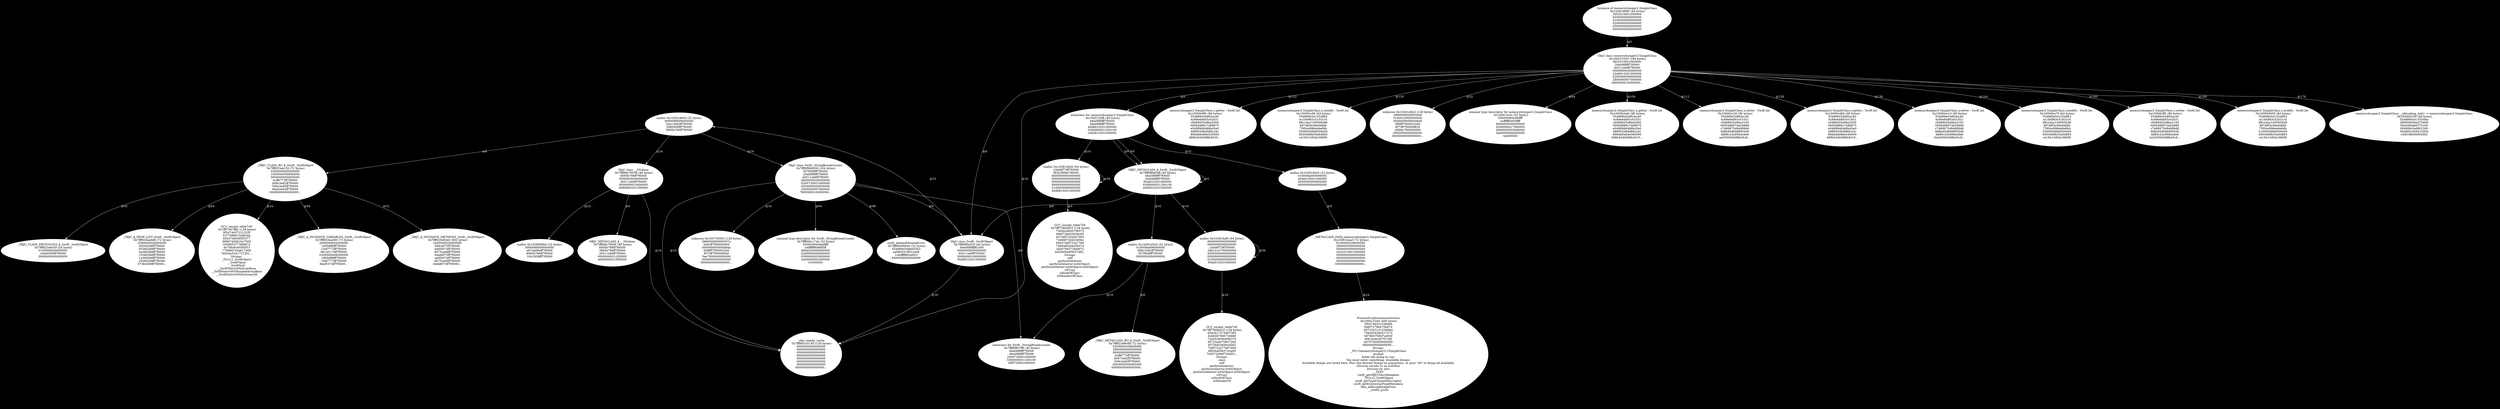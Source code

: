 digraph memory_dump_graph {
graph [bgcolor=black]
_7fff7367ffbc [style=filled] [fillcolor=white] [label="GCC_except_table740
 0x7fff7367ffbc (128 bytes)
5f5474437331325f
53776966744f626a
656374005f5f5377
69667456616c7565
005f5f5377696674
4e756c6c005f5f53
776966744e617469
76654e5341727261...
Strings:
_TtCs12_SwiftObject
__SwiftValue
__SwiftNull
__SwiftNativeNSArrayBase
__SwiftNativeNSMutableArrayBase
__SwiftNativeNSDictionaryB"]
_1000132e0 [style=filled] [fillcolor=white] [label="ProtocolConformancesSection
 0x1000132e0 (460 bytes)
5f54744331336d65
6d6f727964756d70
657232313153696d
706c65436c617373
00780079007a005f
00616c6c0070726f
6d70740000000000
0000000000000000...
Strings:
_TtC13memorydumper211SimpleClass
prompt
Enter the dump to run:
You must enter something. Available dumps:
Available dumps are listed here. Pass the desired dumps as arguments, or pass \"all\" to dump all available:
Division results in an overflow
Division by zero
__TEXT
swift_getObjCClassMetadata
_TtCs12_SwiftObject
swift_getTypeContextDescriptor
swift_getExistentialTypeMetadata
objc_addLoadImageFunc
__swift5_proto"]
_10000cf90 [style=filled] [fillcolor=white] [label="memorydumper2.SimpleClass.z.getter : Swift.Int
 0x10000cf90 (96 bytes)
554889e54883ec40
4c89e84883c02031
c9488d55e8be2000
00004889c7488975
e04889d6488b45e0
488955d84889c24c
896dd0e88e520000
488b45d0488b4020..."]
_10000cc90 [style=filled] [fillcolor=white] [label="memorydumper2.SimpleClass.x.modify : Swift.Int
 0x10000cc90 (64 bytes)
554889e541554883
ec184983c51031c0
89c1ba2100000048
897df04c89ef488b
75f04c896de8e89b
550000488d050e00
0000488b55e84883
c418415d5dc36690"]
_7fff8f907ff0 [style=filled] [fillcolor=white] [label="metaclass for Swift._StringBreadcrumbs
 0x7fff8f907ff0 (40 bytes)
48a08f8fff7f0000
48a08f8fff7f0000
2000730001000000
0300000031200100
30ff720001000000"]
_7fff823ea090 [style=filled] [fillcolor=white] [label="_OBJC_$_INSTANCE_VARIABLES_Swift._SwiftObject
 0x7fff823ea090 (72 bytes)
2000000002000000
10958f8fff7f0000
15ef7773ff7f0000
981d5174ff7f0000
0300000008000000
18958f8fff7f0000
19ef7773ff7f0000
8daf5374ff7f0000..."]
_7fff736fdd1d [style=filled] [fillcolor=white] [label="GCC_except_table740
 0x7fff736fdd1d (128 bytes)
636c617373007365
6c6600706572666f
726d53656c656374
6f723a0070657266
6f726d53656c6563
746f723a77697468
4f626a6563743a00
706572666f726d53...
Strings:
class
self
performSelector:
performSelector:withObject:
performSelector:withObject:withObject:
isProxy
isKindOfClass:
isMemberOf"]
_7fff823ea120 [style=filled] [fillcolor=white] [label="_OBJC_CLASS_RO_$_Swift._SwiftObject
 0x7fff823ea120 (72 bytes)
0200000000000000
1000000000000000
0000000000000000
bcff6773ff7f0000
b09c3e82ff7f0000
509c3e82ff7f0000
90a03e82ff7f0000
0000000000000000..."]
_7fff823ea120 -> _7fff7367ffbc [color=white] [fontcolor=white] [label="@24"]
_7fff823ea120 -> _7fff823e9cb0 [color=white] [fontcolor=white] [label="@32"]
_7fff823ea120 -> _7fff823e9c50 [color=white] [fontcolor=white] [label="@40"]
_7fff823ea120 -> _7fff823ea090 [color=white] [fontcolor=white] [label="@48"]
_7fff823ea120 -> _7fff823ea0d8 [color=white] [fontcolor=white] [label="@64"]
_7fff86b79538 [style=filled] [fillcolor=white] [label="ObjC class __NSAtom
 0x7fff86b79538 (40 bytes)
6095b786ff7f0000
0000000000000000
40511e68ff7f0000
0000000010000000
b080800201000000"]
_7fff86b79538 -> _7fff86b79560 [color=white] [fontcolor=white] [label="@0"]
_7fff86b79538 -> _7fff681e5140 [color=white] [fontcolor=white] [label="@16"]
_7fff86b79538 -> _1028080b0 [color=white] [fontcolor=white] [label="@32"]
_1000152f8 [style=filled] [fillcolor=white] [label="metaclass for memorydumper2.SimpleClass
 0x1000152f8 (40 bytes)
48a08f8fff7f0000
48a08f8fff7f0000
40d6810201000000
0300000031200100
c0d5810201000000"]
_1000152f8 -> _7fff8f8fa048 [color=white] [fontcolor=white] [label="@0"]
_1000152f8 -> _7fff8f8fa048 [color=white] [fontcolor=white] [label="@8"]
_1000152f8 -> _10281d640 [color=white] [fontcolor=white] [label="@16"]
_1000152f8 -> _10281d5c0 [color=white] [fontcolor=white] [label="@32"]
_100015330 [style=filled] [fillcolor=white] [label="ObjC class memorydumper2.SimpleClass
 0x100015330 (184 bytes)
f852010001000000
20a08f8fff7f0000
40511e68ff7f0000
0000000030000000
22d6810201000000
0200000000000000
2800000007000000
c800000010000000..."]
_100015330 -> _1000152f8 [color=white] [fontcolor=white] [label="@0"]
_100015330 -> _7fff8f8fa020 [color=white] [fontcolor=white] [label="@8"]
_100015330 -> _7fff681e5140 [color=white] [fontcolor=white] [label="@16"]
_100015330 -> _10281d622 [color=white] [fontcolor=white] [label="@32"]
_100015330 -> _100012c0c [color=white] [fontcolor=white] [label="@64"]
_100015330 -> _10000cbd0 [color=white] [fontcolor=white] [label="@104"]
_100015330 -> _10000cc30 [color=white] [fontcolor=white] [label="@112"]
_100015330 -> _10000cc90 [color=white] [fontcolor=white] [label="@120"]
_100015330 -> _10000cdb0 [color=white] [fontcolor=white] [label="@128"]
_100015330 -> _10000ce10 [color=white] [fontcolor=white] [label="@136"]
_100015330 -> _10000ce70 [color=white] [fontcolor=white] [label="@144"]
_100015330 -> _10000cf90 [color=white] [fontcolor=white] [label="@152"]
_100015330 -> _10000cff0 [color=white] [fontcolor=white] [label="@160"]
_100015330 -> _10000d050 [color=white] [fontcolor=white] [label="@168"]
_100015330 -> _10000d100 [color=white] [fontcolor=white] [label="@176"]
_100730002 [style=filled] [fillcolor=white] [label="unknown 0x100730002 (128 bytes)
088000000000507a
3e82ff7f00000000
000000000000d8da
938fff7f000023dd
6f73ff7f0000f00d
5ee7000000000000
0000000000000000
0000000000000000..."]
_7fff8f8fa048 [style=filled] [fillcolor=white] [label="OBJC_METACLASS_$_Swift._SwiftObject
 0x7fff8f8fa048 (40 bytes)
48a08f8fff7f0000
20a08f8fff7f0000
f0da810201000000
0300000031200100
e0d5810201000000"]
_7fff8f8fa048 -> _7fff8f8fa048 [color=white] [fontcolor=white] [label="@0"]
_7fff8f8fa048 -> _7fff8f8fa020 [color=white] [fontcolor=white] [label="@8"]
_7fff8f8fa048 -> _10281daf0 [color=white] [fontcolor=white] [label="@16"]
_7fff8f8fa048 -> _10281d5e0 [color=white] [fontcolor=white] [label="@32"]
_7fff8f8fa020 [style=filled] [fillcolor=white] [label="ObjC class Swift._SwiftObject
 0x7fff8f8fa020 (40 bytes)
49a08f8fffff1d00
0000000000000000
40511e68ff7f0000
0000000018000000
00d6810201000000"]
_7fff8f8fa020 -> _7fff681e5140 [color=white] [fontcolor=white] [label="@16"]
_7fff8f8fa020 -> _10281d600 [color=white] [fontcolor=white] [label="@32"]
_1028080b0 [style=filled] [fillcolor=white] [label="malloc 0x1028080b0 (32 bytes)
0000088000000000
e87eb686ff7f0000
6095b786ff7f0000
1841858fff7f0000"]
_10000d100 [style=filled] [fillcolor=white] [label="memorydumper2.SimpleClass.__allocating_init() -> memorydumper2.SimpleClass
 0x10000d100 (48 bytes)
554889e5415550be
28000000ba070000
004c89efe8375100
004989c5e88f1300
004883c408415d5d
c30f1f8000000000"]
_7fff823e9c68 [style=filled] [fillcolor=white] [label="_OBJC_METACLASS_RO_$_Swift._SwiftObject
 0x7fff823e9c68 (72 bytes)
0300000028000000
2800000000000000
0000000000000000
bcff6773ff7f0000
60973e82ff7f0000
509c3e82ff7f0000
0000000000000000
0000000000000000..."]
_100012c0c [style=filled] [fillcolor=white] [label="nominal type descriptor for memorydumper2.SimpleClass
 0x100012c0c (52 bytes)
5000008004feffff
ecffffffc805ffff
900d000000000000
0200000017000000
0d00000003000000
0a0000000d000000
0a000000"]
_10281d600 [style=filled] [fillcolor=white] [label="malloc 0x10281d600 (32 bytes)
0000088000000000
20a13e82ff7f0000
2880908fff7f0000
3895b786ff7f0000"]
_10281d600 -> _7fff823ea120 [color=white] [fontcolor=white] [label="@8"]
_10281d600 -> _7fff8f908028 [color=white] [fontcolor=white] [label="@16"]
_10281d600 -> _7fff86b79538 [color=white] [fontcolor=white] [label="@24"]
_10000d050 [style=filled] [fillcolor=white] [label="memorydumper2.SimpleClass.z.modify : Swift.Int
 0x10000d050 (64 bytes)
554889e541554883
ec184983c52031c0
89c1ba2100000048
897df04c89ef488b
75f04c896de8e8db
510000488d050e00
0000488b55e84883
c418415d5dc36690"]
_7fff823e9c50 [style=filled] [fillcolor=white] [label="_OBJC_CLASS_PROTOCOLS_$_Swift._SwiftObject
 0x7fff823e9c50 (24 bytes)
0100000000000000
c0dd0590ff7f0000
0000000000000000"]
_7fff823ea0d8 [style=filled] [fillcolor=white] [label="_OBJC_$_PROP_LIST_Swift._SwiftObject
 0x7fff823ea0d8 (72 bytes)
1000000004000000
83f3d268ff7f0000
0538d368ff7f0000
0a38d368ff7f0000
1538d368ff7f0000
1a38d368ff7f0000
2638d368ff7f0000
3738d368ff7f0000..."]
_10281d680 [style=filled] [fillcolor=white] [label="Instance of memorydumper2.SimpleClass
 0x10281d680 (48 bytes)
3053010001000000
0200000000000000
0100000000000000
0200000000000000
0300000000000000
0000000000000000"]
_10281d680 -> _100015330 [color=white] [fontcolor=white] [label="@0"]
_10000ce10 [style=filled] [fillcolor=white] [label="memorydumper2.SimpleClass.y.setter : Swift.Int
 0x10000ce10 (96 bytes)
554889e54883ec40
4c89e84883c01831
c9488d55e8be2100
000048897de04889
c7488975d84889d6
488b45d8488955d0
4889c24c896dc8e8
0a540000488b45c8..."]
_10281d622 [style=filled] [fillcolor=white] [label="unknown 0x10281d622 (128 bytes)
088000000000504f
0100010000000000
00000000000048a0
8f8fff7f000023dd
6f73ff7f0000f820
cf68fe7f00000000
0000000000000000
0000000000000000..."]
_7fff823e9cb0 [style=filled] [fillcolor=white] [label="_OBJC_$_INSTANCE_METHODS_Swift._SwiftObject
 0x7fff823e9cb0 (992 bytes)
1b00000029000000
58dc6f73ff7f0000
4dfd5074ff7f0000
d073ce68ff7f0000
04dd6f73ff7f0000
aefd5074ff7f0000
d075ce68ff7f0000
0ddd6f73ff7f0000..."]
_10281d640 [style=filled] [fillcolor=white] [label="malloc 0x10281d640 (64 bytes)
23dd6f73ff7f0000
f820cf68fe7f0000
0000000000000000
0000000000000000
0000000000000000
0000000000000000
0100000000000000
40d6810201000000"]
_10281d640 -> _7fff736fdd23 [color=white] [fontcolor=white] [label="@0"]
_10281d640 -> _10281d640 [color=white] [fontcolor=white] [label="@56"]
_10000cff0 [style=filled] [fillcolor=white] [label="memorydumper2.SimpleClass.z.setter : Swift.Int
 0x10000cff0 (96 bytes)
554889e54883ec40
4c89e84883c02031
c9488d55e8be2100
000048897de04889
c7488975d84889d6
488b45d8488955d0
4889c24c896dc8e8
2a520000488b45c8..."]
_7fff681e5140 [style=filled] [fillcolor=white] [label="_objc_empty_cache
 0x7fff681e5140 (128 bytes)
0000000000000000
0000000000000000
0000000000000000
0000000000000000
0000000000000000
0000000000000000
0000000000000000
0000000000000000..."]
_10281daf0 [style=filled] [fillcolor=white] [label="malloc 0x10281daf0 (64 bytes)
0000000000000000
0000000000000000
1ddd6f73ff7f0000
28d141e700000000
0000000000000000
0000000000000000
0100000000000000
f0da810201000000"]
_10281daf0 -> _7fff736fdd1d [color=white] [fontcolor=white] [label="@16"]
_10281daf0 -> _10281daf0 [color=white] [fontcolor=white] [label="@56"]
_10000cdb0 [style=filled] [fillcolor=white] [label="memorydumper2.SimpleClass.y.getter : Swift.Int
 0x10000cdb0 (96 bytes)
554889e54883ec40
4c89e84883c01831
c9488d55e8be2000
00004889c7488975
e04889d6488b45e0
488955d84889c24c
896dd0e86e540000
488b45d0488b4018..."]
_100014ea0 [style=filled] [fillcolor=white] [label="_METACLASS_DATA_memorydumper2.SimpleClass
 0x100014ea0 (72 bytes)
8100000028000000
2800000000000000
0000000000000000
e032010001000000
0000000000000000
0000000000000000
0000000000000000
0000000000000000..."]
_100014ea0 -> _1000132e0 [color=white] [fontcolor=white] [label="@24"]
_7fff86b79560 [style=filled] [fillcolor=white] [label="OBJC_METACLASS_$___NSAtom
 0x7fff86b79560 (40 bytes)
6095b786ff7f0000
3895b786ff7f0000
40511e68ff7f0000
0000000031200000
e084800201000000"]
_10000ce70 [style=filled] [fillcolor=white] [label="memorydumper2.SimpleClass.y.modify : Swift.Int
 0x10000ce70 (64 bytes)
554889e541554883
ec184983c51831c0
89c1ba2100000048
897df04c89ef488b
75f04c896de8e8bb
530000488d050e00
0000488b55e84883
c418415d5dc36690"]
_7fff68d1c744 [style=filled] [fillcolor=white] [label="nominal type descriptor for Swift._StringBreadcrumbs
 0x7fff68d1c744 (52 bytes)
5000008008adffff
e4ffffff9086f5ff
d00b020000000000
020000000d000000
0300000002000000
0a0000000c000000
01000000"]
_10000cc30 [style=filled] [fillcolor=white] [label="memorydumper2.SimpleClass.x.setter : Swift.Int
 0x10000cc30 (96 bytes)
554889e54883ec40
4c89e84883c01031
c9488d55e8be2100
000048897de04889
c7488975d84889d6
488b45d8488955d0
4889c24c896dc8e8
ea550000488b45c8..."]
_10281d5c0 [style=filled] [fillcolor=white] [label="malloc 0x10281d5c0 (32 bytes)
010008a000000000
a04e010001000000
0000000000000000
0000000000000000"]
_10281d5c0 -> _100014ea0 [color=white] [fontcolor=white] [label="@8"]
_7fff736fdd23 [style=filled] [fillcolor=white] [label="GCC_except_table740
 0x7fff736fdd23 (128 bytes)
73656c6600706572
666f726d53656c65
63746f723a007065
72666f726d53656c
6563746f723a7769
74684f626a656374
3a00706572666f72
6d53656c6563746f...
Strings:
self
performSelector:
performSelector:withObject:
performSelector:withObject:withObject:
isProxy
isKindOfClass:
isMemberOfClass:"]
_7fff68c96640 [style=filled] [fillcolor=white] [label="swift_deletedMethodError
 0x7fff68c96640 (32 bytes)
554889e5488d35b3
aa090031ff31c0e8
1cfeffff662e0f1f
8400000000006690"]
_7fff8f908028 [style=filled] [fillcolor=white] [label="ObjC class Swift._StringBreadcrumbs
 0x7fff8f908028 (104 bytes)
f07f908fff7f0000
20a08f8fff7f0000
40511e68ff7f0000
0000000028000000
0200730001000000
0200000000000000
2000000007000000
7800000010000000..."]
_7fff8f908028 -> _7fff8f907ff0 [color=white] [fontcolor=white] [label="@0"]
_7fff8f908028 -> _7fff8f8fa020 [color=white] [fontcolor=white] [label="@8"]
_7fff8f908028 -> _7fff681e5140 [color=white] [fontcolor=white] [label="@16"]
_7fff8f908028 -> _100730002 [color=white] [fontcolor=white] [label="@32"]
_7fff8f908028 -> _7fff68d1c744 [color=white] [fontcolor=white] [label="@64"]
_7fff8f908028 -> _7fff68c96640 [color=white] [fontcolor=white] [label="@96"]
_10000cbd0 [style=filled] [fillcolor=white] [label="memorydumper2.SimpleClass.x.getter : Swift.Int
 0x10000cbd0 (96 bytes)
554889e54883ec40
4c89e84883c01031
c9488d55e8be2000
00004889c7488975
e04889d6488b45e0
488955d84889c24c
896dd0e84e560000
488b45d0488b4010..."]
_10281d5e0 [style=filled] [fillcolor=white] [label="malloc 0x10281d5e0 (32 bytes)
010008a006000000
689c3e82ff7f0000
f07f908fff7f0000
0000000000000000"]
_10281d5e0 -> _7fff823e9c68 [color=white] [fontcolor=white] [label="@8"]
_10281d5e0 -> _7fff8f907ff0 [color=white] [fontcolor=white] [label="@16"]
}
